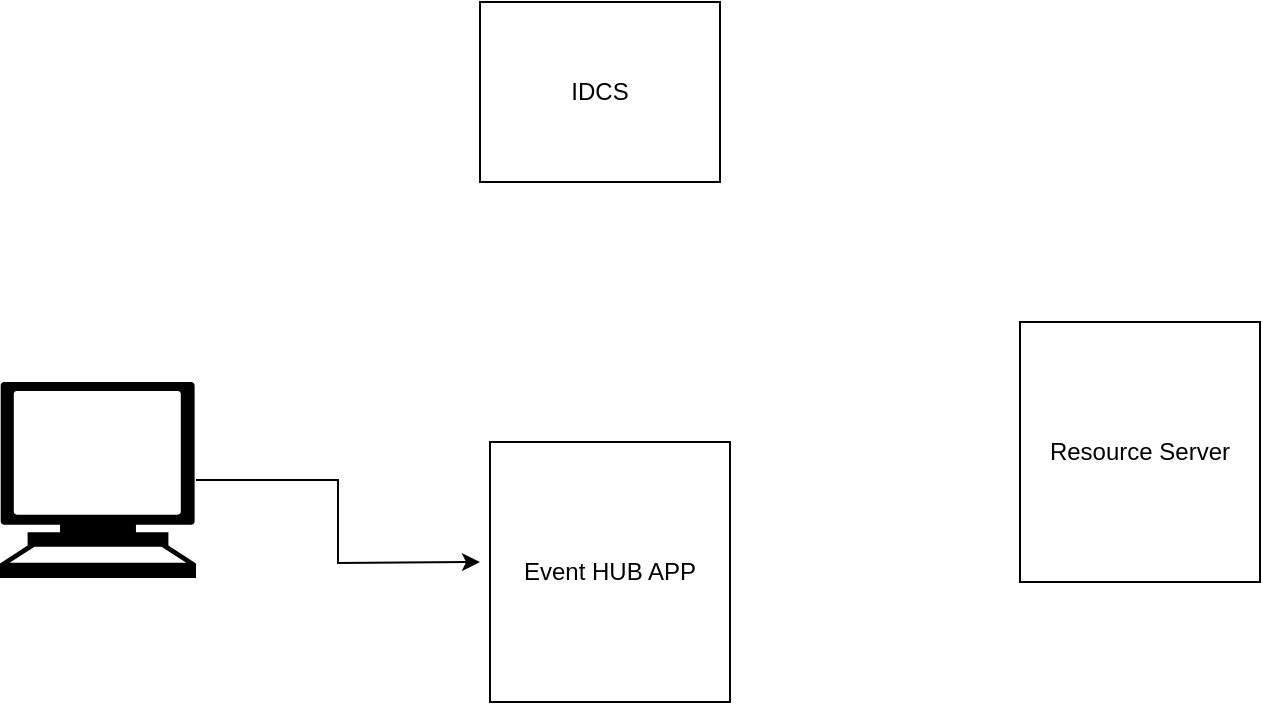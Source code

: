 <mxfile version="13.6.2" type="github">
  <diagram id="qrH5PuzCaYkRITnLdpkR" name="Page-1">
    <mxGraphModel dx="868" dy="429" grid="1" gridSize="10" guides="1" tooltips="1" connect="1" arrows="1" fold="1" page="1" pageScale="1" pageWidth="850" pageHeight="1100" math="0" shadow="0">
      <root>
        <mxCell id="0" />
        <mxCell id="1" parent="0" />
        <mxCell id="kWWJFYjSpHNDpiU2Mv6o-6" style="edgeStyle=orthogonalEdgeStyle;rounded=0;orthogonalLoop=1;jettySize=auto;html=1;" edge="1" parent="1" source="kWWJFYjSpHNDpiU2Mv6o-1">
          <mxGeometry relative="1" as="geometry">
            <mxPoint x="360" y="290" as="targetPoint" />
          </mxGeometry>
        </mxCell>
        <mxCell id="kWWJFYjSpHNDpiU2Mv6o-1" value="" style="shape=mxgraph.signs.tech.computer;html=1;pointerEvents=1;fillColor=#000000;strokeColor=none;verticalLabelPosition=bottom;verticalAlign=top;align=center;" vertex="1" parent="1">
          <mxGeometry x="120" y="200" width="98" height="98" as="geometry" />
        </mxCell>
        <mxCell id="kWWJFYjSpHNDpiU2Mv6o-3" value="Event HUB APP " style="rounded=0;whiteSpace=wrap;html=1;" vertex="1" parent="1">
          <mxGeometry x="365" y="230" width="120" height="130" as="geometry" />
        </mxCell>
        <mxCell id="kWWJFYjSpHNDpiU2Mv6o-4" value="Resource Server " style="rounded=0;whiteSpace=wrap;html=1;" vertex="1" parent="1">
          <mxGeometry x="630" y="170" width="120" height="130" as="geometry" />
        </mxCell>
        <mxCell id="kWWJFYjSpHNDpiU2Mv6o-5" value="IDCS " style="rounded=0;whiteSpace=wrap;html=1;" vertex="1" parent="1">
          <mxGeometry x="360" y="10" width="120" height="90" as="geometry" />
        </mxCell>
      </root>
    </mxGraphModel>
  </diagram>
</mxfile>
